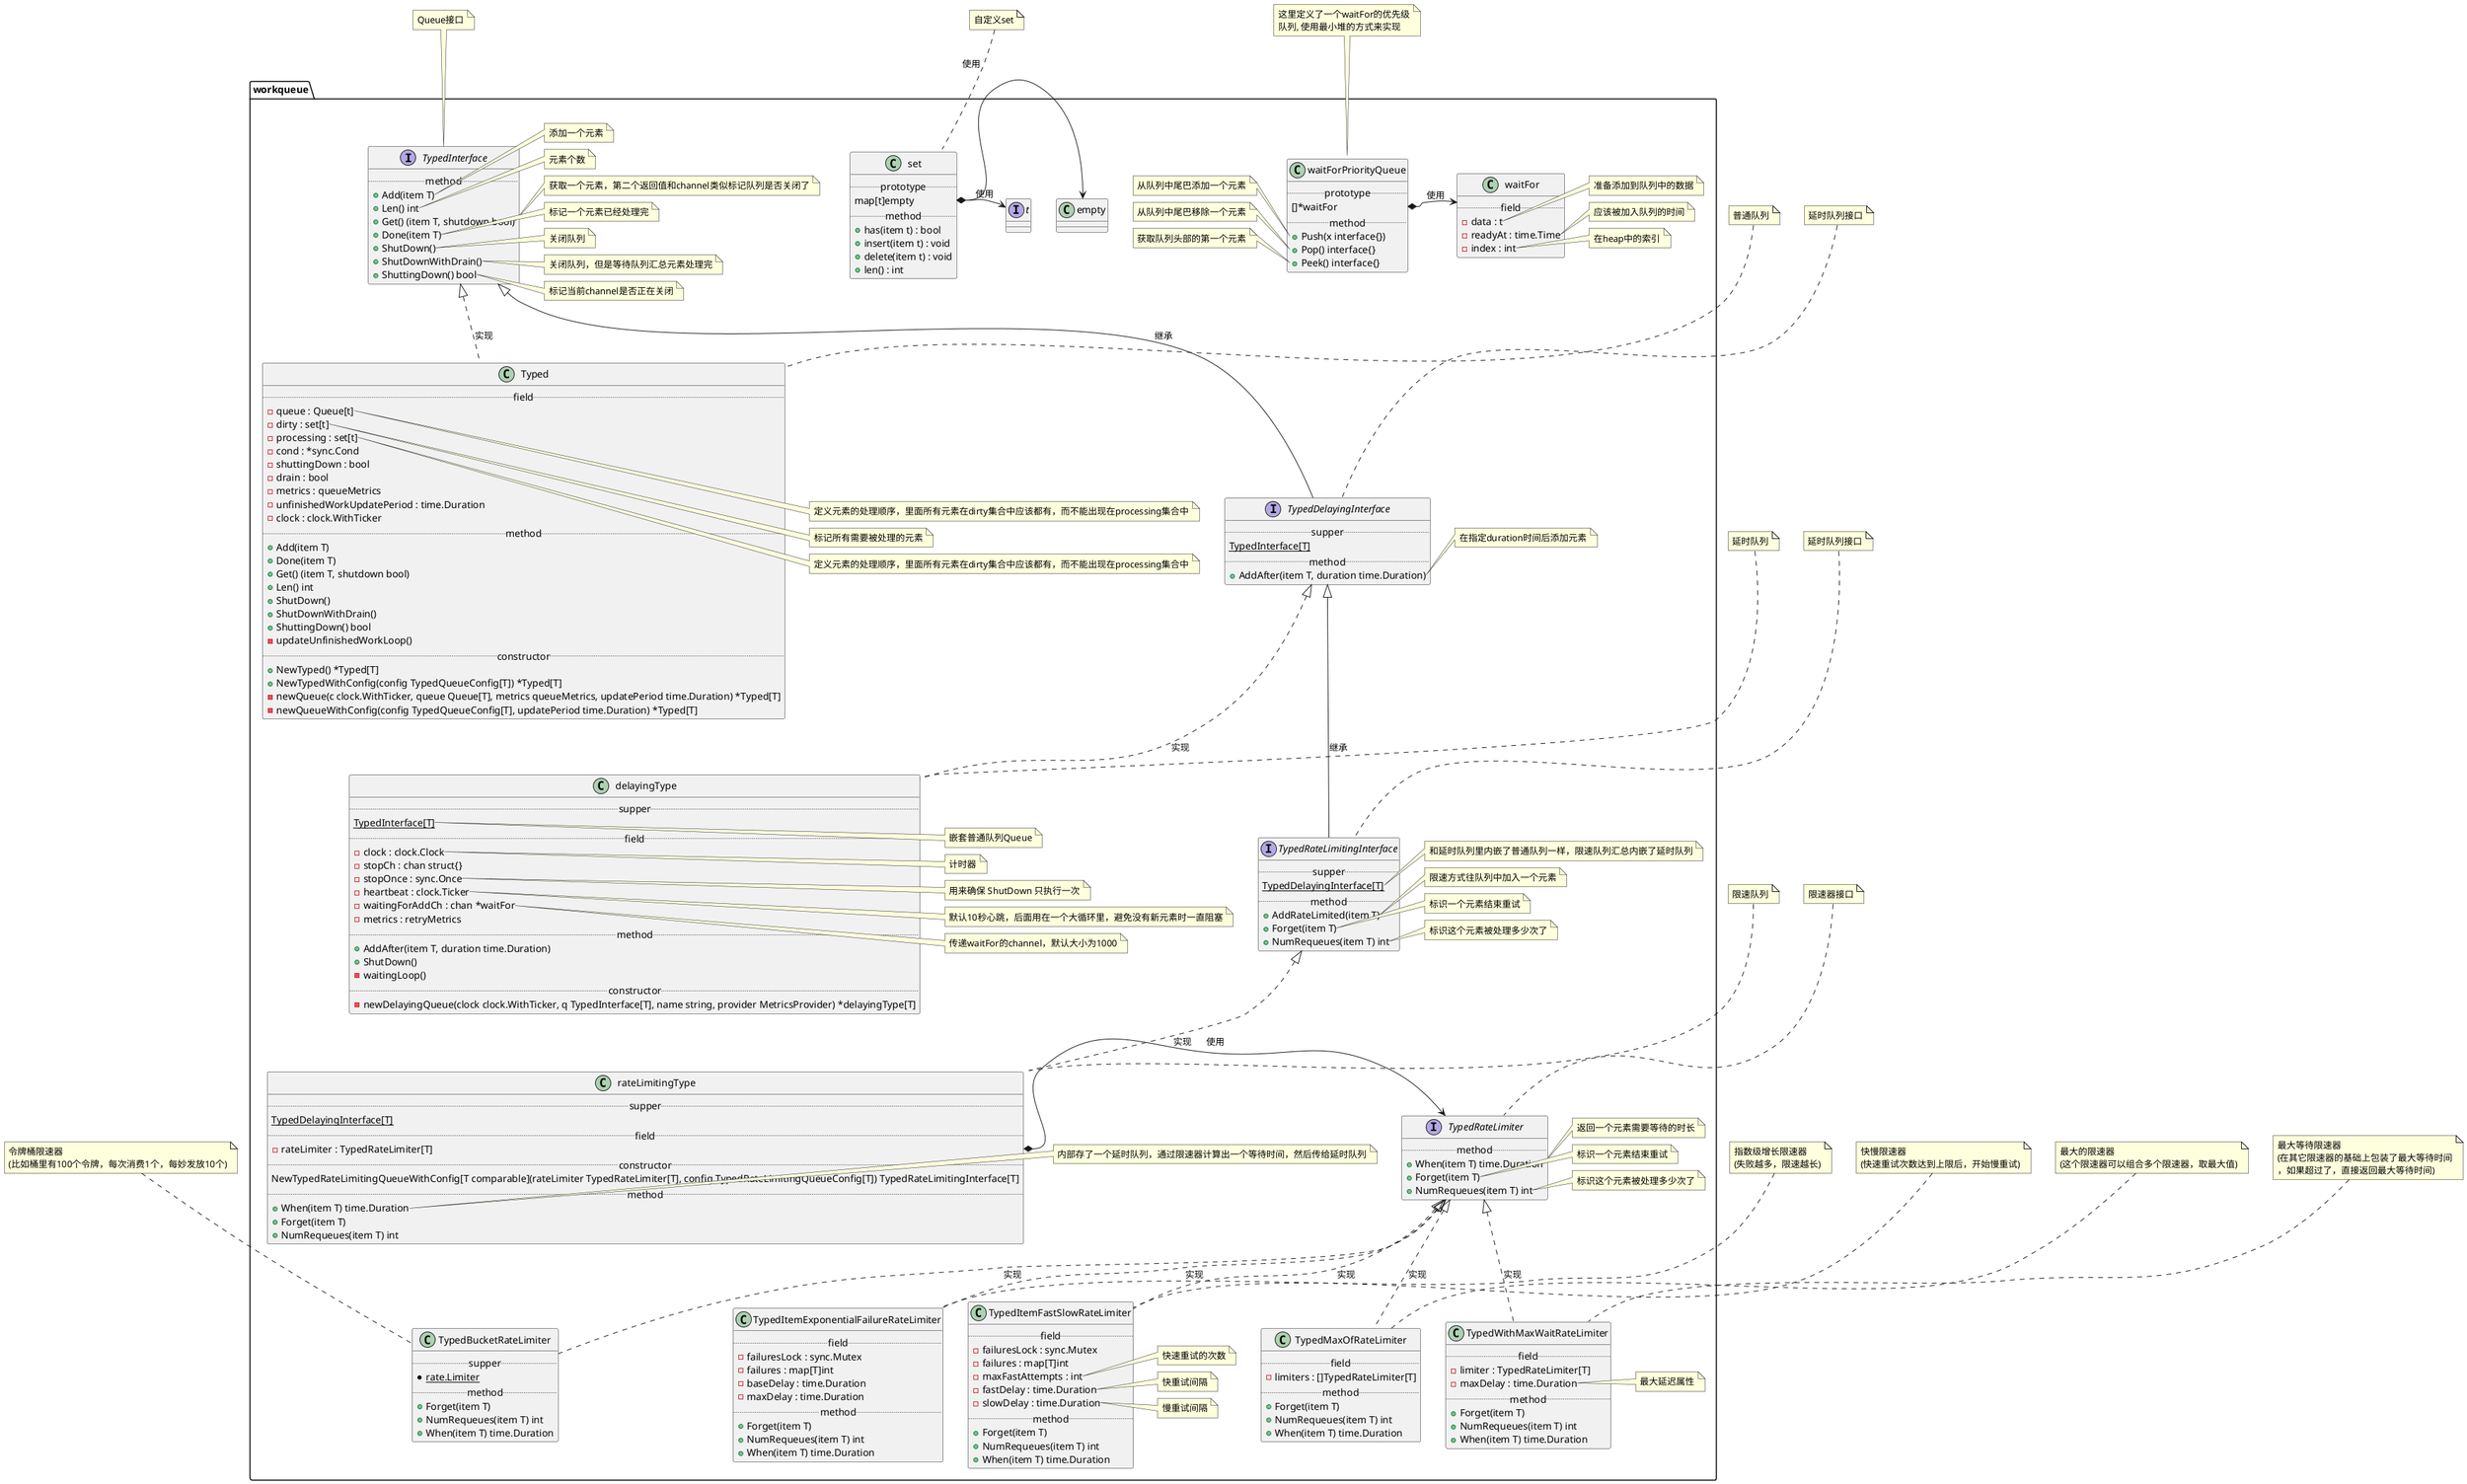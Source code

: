 @startuml
''https://plantuml.com/class-diagram
'
'abstract class AbstractList
'abstract AbstractCollection
'interface List
'interface Collection
'
'List <|-- AbstractList
'Collection <|-- AbstractCollection
'
'Collection <|- List
'AbstractCollection <|- AbstractList
'AbstractList <|-- ArrayList
'
'class ArrayList {
'Object[] elementData
'size()
'}
'
'enum TimeUnit {
'DAYS
'HOURS
'MINUTES
'}

	interface workqueue.TypedInterface {
		..method..
		{method} + Add(item T)
		{method} + Len() int
		{method} + Get() (item T, shutdown bool)
		{method} + Done(item T)
		{method} + ShutDown()
		{method} + ShutDownWithDrain()
		{method} + ShuttingDown() bool
	}
   note top of workqueue.TypedInterface
        Queue接口
   end note
   note right of workqueue.TypedInterface::Add
    添加一个元素
   end note
   note right of workqueue.TypedInterface::Len
    元素个数
   end note
   note right of workqueue.TypedInterface::Get
    获取一个元素，第二个返回值和channel类似标记队列是否关闭了
   end note
   note right of workqueue.TypedInterface::Done
    标记一个元素已经处理完
   end note
   note right of workqueue.TypedInterface::ShutDown
    关闭队列
   end note
   note right of workqueue.TypedInterface::ShutDownWithDrain
    关闭队列，但是等待队列汇总元素处理完
   end note
   note right of workqueue.TypedInterface::ShuttingDown
    标记当前channel是否正在关闭
   end note

   class workqueue.Typed {
		..field..
		{field} - queue : Queue[t]
		{field} - dirty : set[t]
		{field} - processing : set[t]
		{field} - cond : *sync.Cond
		{field} - shuttingDown : bool
		{field} - drain : bool
		{field} - metrics : queueMetrics
		{field} - unfinishedWorkUpdatePeriod : time.Duration
		{field} - clock : clock.WithTicker
		..method..
		{method} + Add(item T)
		{method} + Done(item T)
		{method} + Get() (item T, shutdown bool)
		{method} + Len() int
		{method} + ShutDown()
		{method} + ShutDownWithDrain()
		{method} + ShuttingDown() bool
		{method} - updateUnfinishedWorkLoop()
		..constructor..
		{method} + NewTyped() *Typed[T]
		{method} + NewTypedWithConfig(config TypedQueueConfig[T]) *Typed[T]
		{method} - newQueue(c clock.WithTicker, queue Queue[T], metrics queueMetrics, updatePeriod time.Duration) *Typed[T]
		{method} - newQueueWithConfig(config TypedQueueConfig[T], updatePeriod time.Duration) *Typed[T]
	}
	TypedInterface <|.. Typed  : 实现

	note top of workqueue.Typed
        普通队列
    end note
	note right of workqueue.Typed::queue
	 定义元素的处理顺序，里面所有元素在dirty集合中应该都有，而不能出现在processing集合中
    end note
    note right of workqueue.Typed::dirty
     标记所有需要被处理的元素
    end note
    note right of workqueue.Typed::processing
     定义元素的处理顺序，里面所有元素在dirty集合中应该都有，而不能出现在processing集合中
    end note

    class workqueue.empty {
    }
    interface workqueue.t {
    }

    workqueue.set::map *-> workqueue.empty : 使用
    workqueue.set::map *-> workqueue.t : 使用
    class workqueue.set{
    	..prototype..
    	map[t]empty
    	..method..
    	+ has(item t) : bool
        + insert(item t) : void
        + delete(item t) : void
        + len() : int
    }

    note top of workqueue.set
     自定义set
    end note


    interface workqueue.TypedDelayingInterface {
		..supper..
		{static} TypedInterface[T]
		..method..
		{method} + AddAfter(item T, duration time.Duration)
	}
    TypedInterface <|-- TypedDelayingInterface  : 继承
    note top of workqueue.TypedDelayingInterface
        延时队列接口
    end note
	note right of workqueue.TypedDelayingInterface::AddAfter
        在指定duration时间后添加元素
    end note

'	workqueue.delayingType *--> workqueue.waitFor
'	workqueue.delayingType --> workqueue.retryMetrics
	class workqueue.delayingType {
		..supper..
		{static} TypedInterface[T]
		..field..
		{field} - clock : clock.Clock
		{field} - stopCh : chan struct{}
		{field} - stopOnce : sync.Once
		{field} - heartbeat : clock.Ticker
		{field} - waitingForAddCh : chan *waitFor
		{field} - metrics : retryMetrics
		..method..
		{method} + AddAfter(item T, duration time.Duration)
		{method} + ShutDown()
		{method} - waitingLoop()
		..constructor..
		{method} - newDelayingQueue(clock clock.WithTicker, q TypedInterface[T], name string, provider MetricsProvider) *delayingType[T]
	}
	TypedDelayingInterface  <|.. delayingType : 实现
	note top of workqueue.delayingType
        延时队列
    end note
    note right of workqueue.delayingType::TypedInterface[T]
        嵌套普通队列Queue
    end note
    note right of workqueue.delayingType::clock
        计时器
    end note
    note right of workqueue.delayingType::stopOnce
        用来确保 ShutDown 只执行一次
    end note
    note right of workqueue.delayingType::heartbeat
        默认10秒心跳，后面用在一个大循环里，避免没有新元素时一直阻塞
    end note
    note right of workqueue.delayingType::waitingForAddCh
        传递waitFor的channel，默认大小为1000
    end note


    class workqueue.waitFor {
    	..field..
    	{field} - data : t
    	{field} - readyAt : time.Time
    	{field} - index : int
    }
'	note top of workqueue.delayingType
'        延时队列
'    end note
    note right of workqueue.waitFor::data
       准备添加到队列中的数据
    end note
    note right of workqueue.waitFor::readyAt
       应该被加入队列的时间
    end note
    note right of workqueue.waitFor::index
       在heap中的索引
    end note

	class workqueue.waitForPriorityQueue {
		..prototype..
		[]*waitFor
		..method..
		{method} + Push(x interface{})
		{method} + Pop() interface{}
		{method} + Peek() interface{}
	}
	workqueue.waitForPriorityQueue::waitFor *-> workqueue.waitFor : 使用
	note top of workqueue.waitForPriorityQueue
	 这里定义了一个waitFor的优先级
	 队列, 使用最小堆的方式来实现
    end note
    note left of workqueue.waitForPriorityQueue::Push
       从队列中尾巴添加一个元素
    end note
    note left of workqueue.waitForPriorityQueue::Pop
       从队列中尾巴移除一个元素
    end note
    note left of workqueue.waitForPriorityQueue::Peek
       获取队列头部的第一个元素
    end note

 	interface workqueue.TypedRateLimitingInterface {
 		..supper..
 		{static} TypedDelayingInterface[T]
 		..method..
 		{method} + AddRateLimited(item T)
 		{method} + Forget(item T)
 		{method} + NumRequeues(item T) int
 	}
 	TypedDelayingInterface  <|-- TypedRateLimitingInterface :继承
    note top of workqueue.TypedRateLimitingInterface
       延时队列接口
    end note
    note right of workqueue.TypedRateLimitingInterface::TypedDelayingInterface[T]
       和延时队列里内嵌了普通队列一样，限速队列汇总内嵌了延时队列
    end note
    note right of workqueue.TypedRateLimitingInterface::AddRateLimited
       限速方式往队列中加入一个元素
    end note
    note right of workqueue.TypedRateLimitingInterface::Forget
       标识一个元素结束重试
    end note
    note right of workqueue.TypedRateLimitingInterface::NumRequeues
      标识这个元素被处理多少次了
    end note


    interface workqueue.TypedRateLimiter {
'		..prototype..
'		TypedRateLimitingInterface[any]
		..method..
        {method} + When(item T) time.Duration
        {method} + Forget(item T)
        {method} + NumRequeues(item T) int
	}

    note top of workqueue.TypedRateLimiter
       限速器接口
    end note
    note right of workqueue.TypedRateLimiter::When
       返回一个元素需要等待的时长
    end note
    note right of workqueue.TypedRateLimiter::Forget
       标识一个元素结束重试
    end note
    note right of workqueue.TypedRateLimiter::NumRequeues
       标识这个元素被处理多少次了
    end note


	class workqueue.rateLimitingType {
		..supper..
		{static} TypedDelayingInterface[T]
		..field..
		{field} - rateLimiter : TypedRateLimiter[T]
		..constructor..
		NewTypedRateLimitingQueueWithConfig[T comparable](rateLimiter TypedRateLimiter[T], config TypedRateLimitingQueueConfig[T]) TypedRateLimitingInterface[T]
		..method..
        {method} + When(item T) time.Duration
        {method} + Forget(item T)
        {method} + NumRequeues(item T) int
	}

    TypedRateLimitingInterface <|.. rateLimitingType : 实现
    workqueue.rateLimitingType::rateLimiter *-> workqueue.TypedRateLimiter : 使用

    note top of workqueue.rateLimitingType
       限速队列
    end note
    note right of workqueue.rateLimitingType::When
         内部存了一个延时队列，通过限速器计算出一个等待时间，然后传给延时队列
    end note


	class workqueue.TypedBucketRateLimiter {
		..supper..
		{static} *rate.Limiter
		..method..
		{method} + Forget(item T)
		{method} + NumRequeues(item T) int
		{method} + When(item T) time.Duration
	}

    TypedRateLimiter <|.. TypedBucketRateLimiter  : 实现

	note top of workqueue.TypedBucketRateLimiter
	    令牌桶限速器
	    (比如桶里有100个令牌，每次消费1个，每妙发放10个)
	end note


	class workqueue.TypedItemExponentialFailureRateLimiter {
		..field..
		{field} - failuresLock : sync.Mutex
		{field} - failures : map[T]int
		{field} - baseDelay : time.Duration
		{field} - maxDelay : time.Duration
		..method..
		{method} + Forget(item T)
		{method} + NumRequeues(item T) int
		{method} + When(item T) time.Duration
	}

	TypedRateLimiter <|.. TypedItemExponentialFailureRateLimiter  : 实现

    note top of workqueue.TypedItemExponentialFailureRateLimiter
	    指数级增长限速器
	    (失败越多，限速越长)
	end note

	class workqueue.TypedItemFastSlowRateLimiter {
		..field..
		{field} - failuresLock : sync.Mutex
		{field} - failures : map[T]int
		{field} - maxFastAttempts : int
		{field} - fastDelay : time.Duration
		{field} - slowDelay : time.Duration
		..method..
		{method} + Forget(item T)
		{method} + NumRequeues(item T) int
		{method} + When(item T) time.Duration
	}

    TypedRateLimiter <|.. TypedItemFastSlowRateLimiter : 实现

    note top of workqueue.TypedItemFastSlowRateLimiter
       快慢限速器
       (快速重试次数达到上限后，开始慢重试)
	end note
    note right of workqueue.TypedItemFastSlowRateLimiter::maxFastAttempts
       快速重试的次数
    end note
    note right of workqueue.TypedItemFastSlowRateLimiter::fastDelay
       快重试间隔
    end note
    note right of workqueue.TypedItemFastSlowRateLimiter::slowDelay
       慢重试间隔
    end note

	class workqueue.TypedMaxOfRateLimiter {
		..field..
		{field} - limiters : []TypedRateLimiter[T]
		..method..
		{method} + Forget(item T)
		{method} + NumRequeues(item T) int
		{method} + When(item T) time.Duration
	}

    TypedRateLimiter <|.. TypedMaxOfRateLimiter : 实现

    note top of workqueue.TypedMaxOfRateLimiter
       最大的限速器
       (这个限速器可以组合多个限速器，取最大值)
	end note

	class workqueue.TypedWithMaxWaitRateLimiter {
		..field..
		{field} - limiter : TypedRateLimiter[T]
		{field} - maxDelay : time.Duration
		..method..
		{method} + Forget(item T)
		{method} + NumRequeues(item T) int
		{method} + When(item T) time.Duration
	}

    TypedRateLimiter <|.. TypedWithMaxWaitRateLimiter : 实现

    note top of workqueue.TypedWithMaxWaitRateLimiter
       最大等待限速器
       (在其它限速器的基础上包装了最大等待时间
       ，如果超过了，直接返回最大等待时间)
	end note
    note right of workqueue.TypedWithMaxWaitRateLimiter::maxDelay
       最大延迟属性
    end note


@enduml
